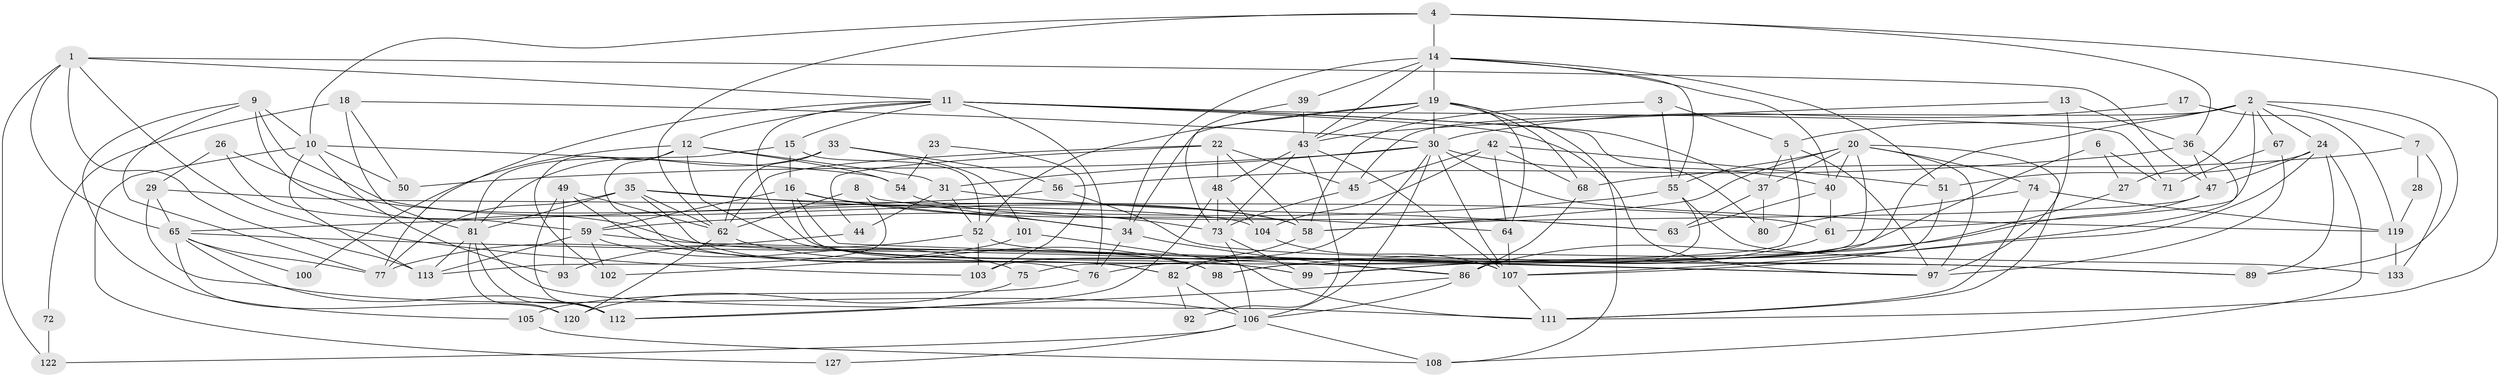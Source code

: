 // original degree distribution, {5: 0.2246376811594203, 6: 0.057971014492753624, 3: 0.2318840579710145, 4: 0.2753623188405797, 2: 0.15217391304347827, 7: 0.036231884057971016, 8: 0.021739130434782608}
// Generated by graph-tools (version 1.1) at 2025/11/02/27/25 16:11:18]
// undirected, 92 vertices, 222 edges
graph export_dot {
graph [start="1"]
  node [color=gray90,style=filled];
  1 [super="+32"];
  2 [super="+21"];
  3;
  4;
  5 [super="+116"];
  6 [super="+87"];
  7;
  8;
  9 [super="+125"];
  10 [super="+85"];
  11 [super="+70"];
  12 [super="+60"];
  13;
  14 [super="+38"];
  15 [super="+53"];
  16 [super="+110"];
  17;
  18 [super="+69"];
  19 [super="+88"];
  20 [super="+46"];
  22 [super="+90"];
  23;
  24 [super="+25"];
  26;
  27;
  28;
  29;
  30 [super="+66"];
  31 [super="+84"];
  33 [super="+41"];
  34 [super="+79"];
  35;
  36 [super="+135"];
  37;
  39;
  40;
  42 [super="+91"];
  43 [super="+96"];
  44;
  45;
  47 [super="+130"];
  48 [super="+115"];
  49 [super="+114"];
  50;
  51;
  52 [super="+117"];
  54 [super="+57"];
  55 [super="+78"];
  56;
  58 [super="+136"];
  59 [super="+138"];
  61;
  62 [super="+95"];
  63;
  64;
  65 [super="+83"];
  67;
  68 [super="+132"];
  71;
  72;
  73 [super="+123"];
  74 [super="+109"];
  75;
  76 [super="+137"];
  77 [super="+128"];
  80;
  81 [super="+129"];
  82 [super="+118"];
  86 [super="+94"];
  89;
  92;
  93;
  97 [super="+131"];
  98;
  99 [super="+126"];
  100;
  101;
  102;
  103;
  104;
  105;
  106 [super="+134"];
  107 [super="+124"];
  108;
  111 [super="+121"];
  112;
  113;
  119;
  120;
  122;
  127;
  133;
  1 -- 103;
  1 -- 122;
  1 -- 113;
  1 -- 47;
  1 -- 65;
  1 -- 11;
  2 -- 24;
  2 -- 61;
  2 -- 45;
  2 -- 89;
  2 -- 67;
  2 -- 7;
  2 -- 27;
  2 -- 5;
  2 -- 82;
  3 -- 55;
  3 -- 5;
  3 -- 58;
  4 -- 14;
  4 -- 111;
  4 -- 10;
  4 -- 62;
  4 -- 36;
  5 -- 37;
  5 -- 98;
  5 -- 97;
  6 -- 76;
  6 -- 27;
  6 -- 71;
  7 -- 68;
  7 -- 28;
  7 -- 133;
  8 -- 113;
  8 -- 34;
  8 -- 62;
  9 -- 98;
  9 -- 105;
  9 -- 10;
  9 -- 77;
  9 -- 58;
  10 -- 50;
  10 -- 113;
  10 -- 54;
  10 -- 93;
  10 -- 127;
  11 -- 97;
  11 -- 71;
  11 -- 77;
  11 -- 80;
  11 -- 37;
  11 -- 107;
  11 -- 12;
  11 -- 76;
  11 -- 15;
  12 -- 54 [weight=2];
  12 -- 82;
  12 -- 100;
  12 -- 99;
  12 -- 102;
  12 -- 31;
  13 -- 36;
  13 -- 43;
  13 -- 97;
  14 -- 55;
  14 -- 39;
  14 -- 19;
  14 -- 51;
  14 -- 40;
  14 -- 43;
  14 -- 34;
  15 -- 81;
  15 -- 16;
  15 -- 52;
  16 -- 64;
  16 -- 34;
  16 -- 99;
  16 -- 59;
  16 -- 97;
  17 -- 119;
  17 -- 30;
  18 -- 50;
  18 -- 72;
  18 -- 81 [weight=2];
  18 -- 30;
  19 -- 34;
  19 -- 68;
  19 -- 43;
  19 -- 64;
  19 -- 52;
  19 -- 108;
  19 -- 30;
  20 -- 37;
  20 -- 55;
  20 -- 74;
  20 -- 40;
  20 -- 58;
  20 -- 75;
  20 -- 111;
  20 -- 97;
  22 -- 58;
  22 -- 62;
  22 -- 48;
  22 -- 44;
  22 -- 45;
  23 -- 103;
  23 -- 54;
  24 -- 89;
  24 -- 108;
  24 -- 51;
  24 -- 99;
  24 -- 47;
  26 -- 29;
  26 -- 58;
  26 -- 59;
  27 -- 86;
  28 -- 119;
  29 -- 65;
  29 -- 106;
  29 -- 104;
  30 -- 40;
  30 -- 107;
  30 -- 50;
  30 -- 103;
  30 -- 119;
  30 -- 106;
  30 -- 31;
  31 -- 63;
  31 -- 44;
  31 -- 52;
  33 -- 56;
  33 -- 81;
  33 -- 101;
  33 -- 62 [weight=2];
  34 -- 86;
  34 -- 76;
  35 -- 61;
  35 -- 62;
  35 -- 77;
  35 -- 73;
  35 -- 81;
  35 -- 82;
  36 -- 56;
  36 -- 47;
  36 -- 107;
  37 -- 63;
  37 -- 80;
  39 -- 43;
  39 -- 73;
  40 -- 63;
  40 -- 61;
  42 -- 51;
  42 -- 64;
  42 -- 68;
  42 -- 104;
  42 -- 45;
  43 -- 92;
  43 -- 107;
  43 -- 73;
  43 -- 48;
  44 -- 77;
  45 -- 73;
  47 -- 98;
  47 -- 58;
  48 -- 112;
  48 -- 104;
  48 -- 73;
  49 -- 112;
  49 -- 93 [weight=2];
  49 -- 76;
  49 -- 62;
  51 -- 107;
  52 -- 93;
  52 -- 103;
  52 -- 89;
  54 -- 63;
  55 -- 59 [weight=2];
  55 -- 133;
  55 -- 86;
  56 -- 65;
  56 -- 89;
  58 -- 82;
  59 -- 75;
  59 -- 102;
  59 -- 113;
  59 -- 97;
  61 -- 99;
  62 -- 98;
  62 -- 120;
  64 -- 107;
  65 -- 112;
  65 -- 86;
  65 -- 100;
  65 -- 120;
  65 -- 77;
  67 -- 97;
  67 -- 71;
  68 -- 86;
  72 -- 122;
  73 -- 99;
  73 -- 106 [weight=2];
  74 -- 80;
  74 -- 111;
  74 -- 119;
  75 -- 120;
  76 -- 105;
  81 -- 112;
  81 -- 113;
  81 -- 120;
  81 -- 111;
  82 -- 106;
  82 -- 92;
  86 -- 112;
  86 -- 106;
  101 -- 102;
  101 -- 111;
  104 -- 107;
  105 -- 108;
  106 -- 108;
  106 -- 122;
  106 -- 127;
  107 -- 111;
  119 -- 133;
}

